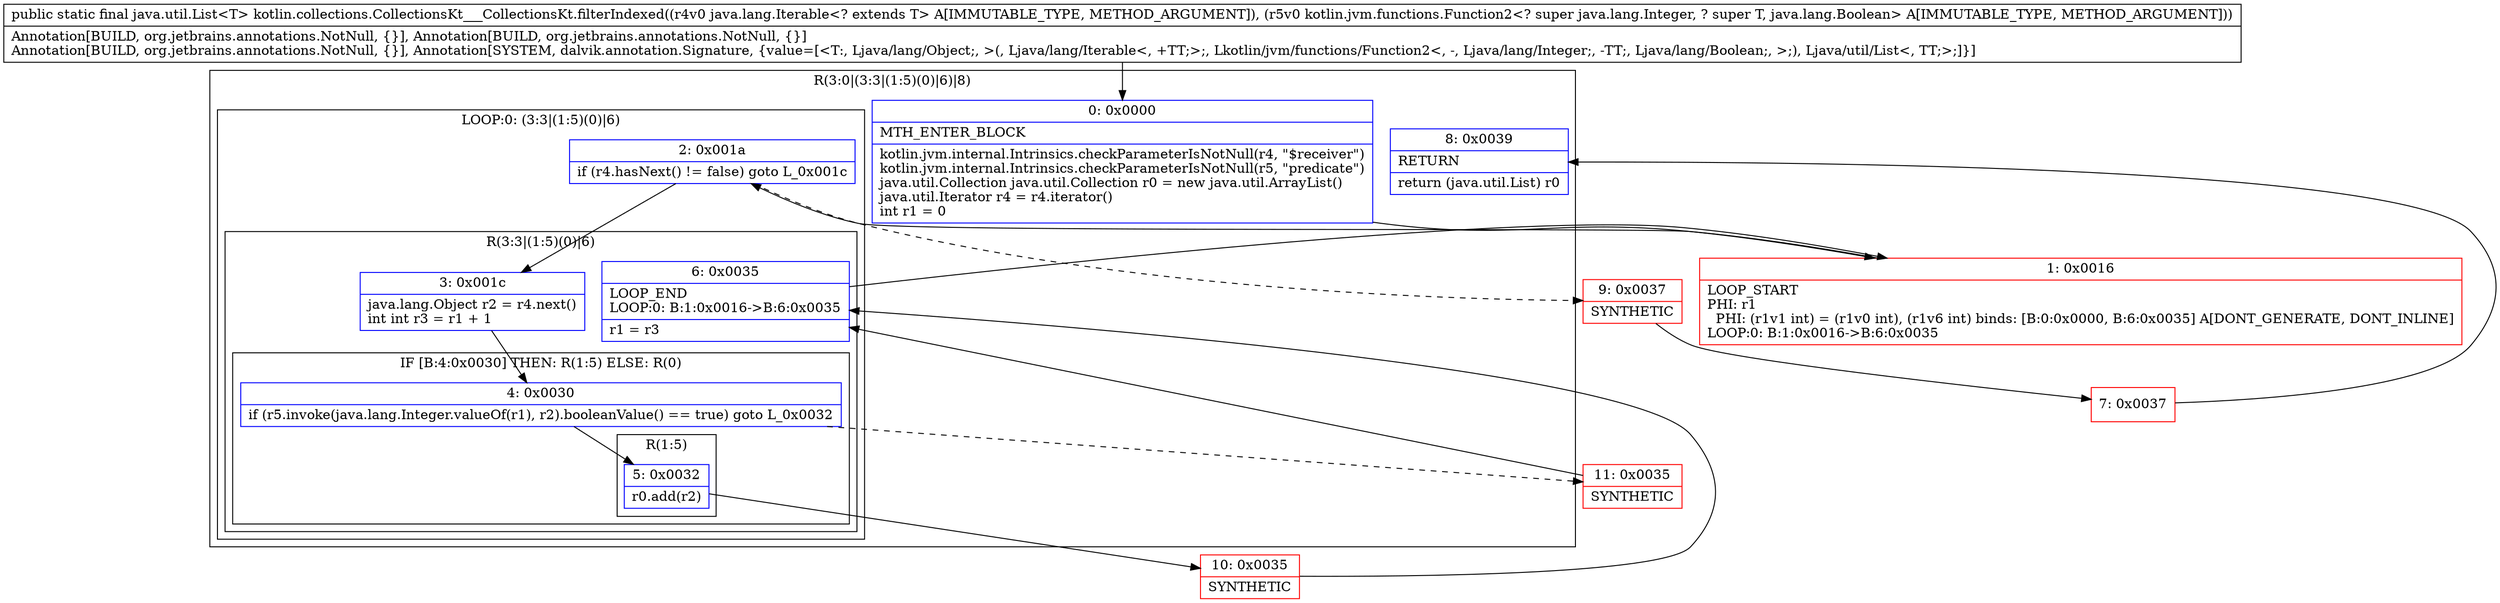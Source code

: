 digraph "CFG forkotlin.collections.CollectionsKt___CollectionsKt.filterIndexed(Ljava\/lang\/Iterable;Lkotlin\/jvm\/functions\/Function2;)Ljava\/util\/List;" {
subgraph cluster_Region_2138250465 {
label = "R(3:0|(3:3|(1:5)(0)|6)|8)";
node [shape=record,color=blue];
Node_0 [shape=record,label="{0\:\ 0x0000|MTH_ENTER_BLOCK\l|kotlin.jvm.internal.Intrinsics.checkParameterIsNotNull(r4, \"$receiver\")\lkotlin.jvm.internal.Intrinsics.checkParameterIsNotNull(r5, \"predicate\")\ljava.util.Collection java.util.Collection r0 = new java.util.ArrayList()\ljava.util.Iterator r4 = r4.iterator()\lint r1 = 0\l}"];
subgraph cluster_LoopRegion_475784969 {
label = "LOOP:0: (3:3|(1:5)(0)|6)";
node [shape=record,color=blue];
Node_2 [shape=record,label="{2\:\ 0x001a|if (r4.hasNext() != false) goto L_0x001c\l}"];
subgraph cluster_Region_924550741 {
label = "R(3:3|(1:5)(0)|6)";
node [shape=record,color=blue];
Node_3 [shape=record,label="{3\:\ 0x001c|java.lang.Object r2 = r4.next()\lint int r3 = r1 + 1\l}"];
subgraph cluster_IfRegion_1189247927 {
label = "IF [B:4:0x0030] THEN: R(1:5) ELSE: R(0)";
node [shape=record,color=blue];
Node_4 [shape=record,label="{4\:\ 0x0030|if (r5.invoke(java.lang.Integer.valueOf(r1), r2).booleanValue() == true) goto L_0x0032\l}"];
subgraph cluster_Region_1038477937 {
label = "R(1:5)";
node [shape=record,color=blue];
Node_5 [shape=record,label="{5\:\ 0x0032|r0.add(r2)\l}"];
}
subgraph cluster_Region_1039696149 {
label = "R(0)";
node [shape=record,color=blue];
}
}
Node_6 [shape=record,label="{6\:\ 0x0035|LOOP_END\lLOOP:0: B:1:0x0016\-\>B:6:0x0035\l|r1 = r3\l}"];
}
}
Node_8 [shape=record,label="{8\:\ 0x0039|RETURN\l|return (java.util.List) r0\l}"];
}
Node_1 [shape=record,color=red,label="{1\:\ 0x0016|LOOP_START\lPHI: r1 \l  PHI: (r1v1 int) = (r1v0 int), (r1v6 int) binds: [B:0:0x0000, B:6:0x0035] A[DONT_GENERATE, DONT_INLINE]\lLOOP:0: B:1:0x0016\-\>B:6:0x0035\l}"];
Node_7 [shape=record,color=red,label="{7\:\ 0x0037}"];
Node_9 [shape=record,color=red,label="{9\:\ 0x0037|SYNTHETIC\l}"];
Node_10 [shape=record,color=red,label="{10\:\ 0x0035|SYNTHETIC\l}"];
Node_11 [shape=record,color=red,label="{11\:\ 0x0035|SYNTHETIC\l}"];
MethodNode[shape=record,label="{public static final java.util.List\<T\> kotlin.collections.CollectionsKt___CollectionsKt.filterIndexed((r4v0 java.lang.Iterable\<? extends T\> A[IMMUTABLE_TYPE, METHOD_ARGUMENT]), (r5v0 kotlin.jvm.functions.Function2\<? super java.lang.Integer, ? super T, java.lang.Boolean\> A[IMMUTABLE_TYPE, METHOD_ARGUMENT]))  | Annotation[BUILD, org.jetbrains.annotations.NotNull, \{\}], Annotation[BUILD, org.jetbrains.annotations.NotNull, \{\}]\lAnnotation[BUILD, org.jetbrains.annotations.NotNull, \{\}], Annotation[SYSTEM, dalvik.annotation.Signature, \{value=[\<T:, Ljava\/lang\/Object;, \>(, Ljava\/lang\/Iterable\<, +TT;\>;, Lkotlin\/jvm\/functions\/Function2\<, \-, Ljava\/lang\/Integer;, \-TT;, Ljava\/lang\/Boolean;, \>;), Ljava\/util\/List\<, TT;\>;]\}]\l}"];
MethodNode -> Node_0;
Node_0 -> Node_1;
Node_2 -> Node_3;
Node_2 -> Node_9[style=dashed];
Node_3 -> Node_4;
Node_4 -> Node_5;
Node_4 -> Node_11[style=dashed];
Node_5 -> Node_10;
Node_6 -> Node_1;
Node_1 -> Node_2;
Node_7 -> Node_8;
Node_9 -> Node_7;
Node_10 -> Node_6;
Node_11 -> Node_6;
}

